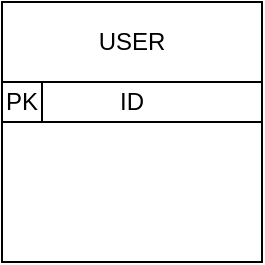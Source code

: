 <mxfile>
    <diagram id="2C2hetdb2iu-uFXBm-eb" name="Page-1">
        <mxGraphModel dx="444" dy="809" grid="1" gridSize="10" guides="1" tooltips="1" connect="1" arrows="1" fold="1" page="1" pageScale="1" pageWidth="850" pageHeight="1100" math="0" shadow="0">
            <root>
                <mxCell id="0"/>
                <mxCell id="1" parent="0"/>
                <mxCell id="2" value="" style="whiteSpace=wrap;html=1;aspect=fixed;" vertex="1" parent="1">
                    <mxGeometry x="30" y="200" width="130" height="130" as="geometry"/>
                </mxCell>
                <mxCell id="3" value="USER" style="rounded=0;whiteSpace=wrap;html=1;" vertex="1" parent="1">
                    <mxGeometry x="30" y="200" width="130" height="40" as="geometry"/>
                </mxCell>
                <mxCell id="4" value="ID" style="rounded=0;whiteSpace=wrap;html=1;" vertex="1" parent="1">
                    <mxGeometry x="30" y="240" width="130" height="20" as="geometry"/>
                </mxCell>
                <mxCell id="5" value="PK" style="rounded=0;whiteSpace=wrap;html=1;" vertex="1" parent="1">
                    <mxGeometry x="30" y="240" width="20" height="20" as="geometry"/>
                </mxCell>
            </root>
        </mxGraphModel>
    </diagram>
</mxfile>